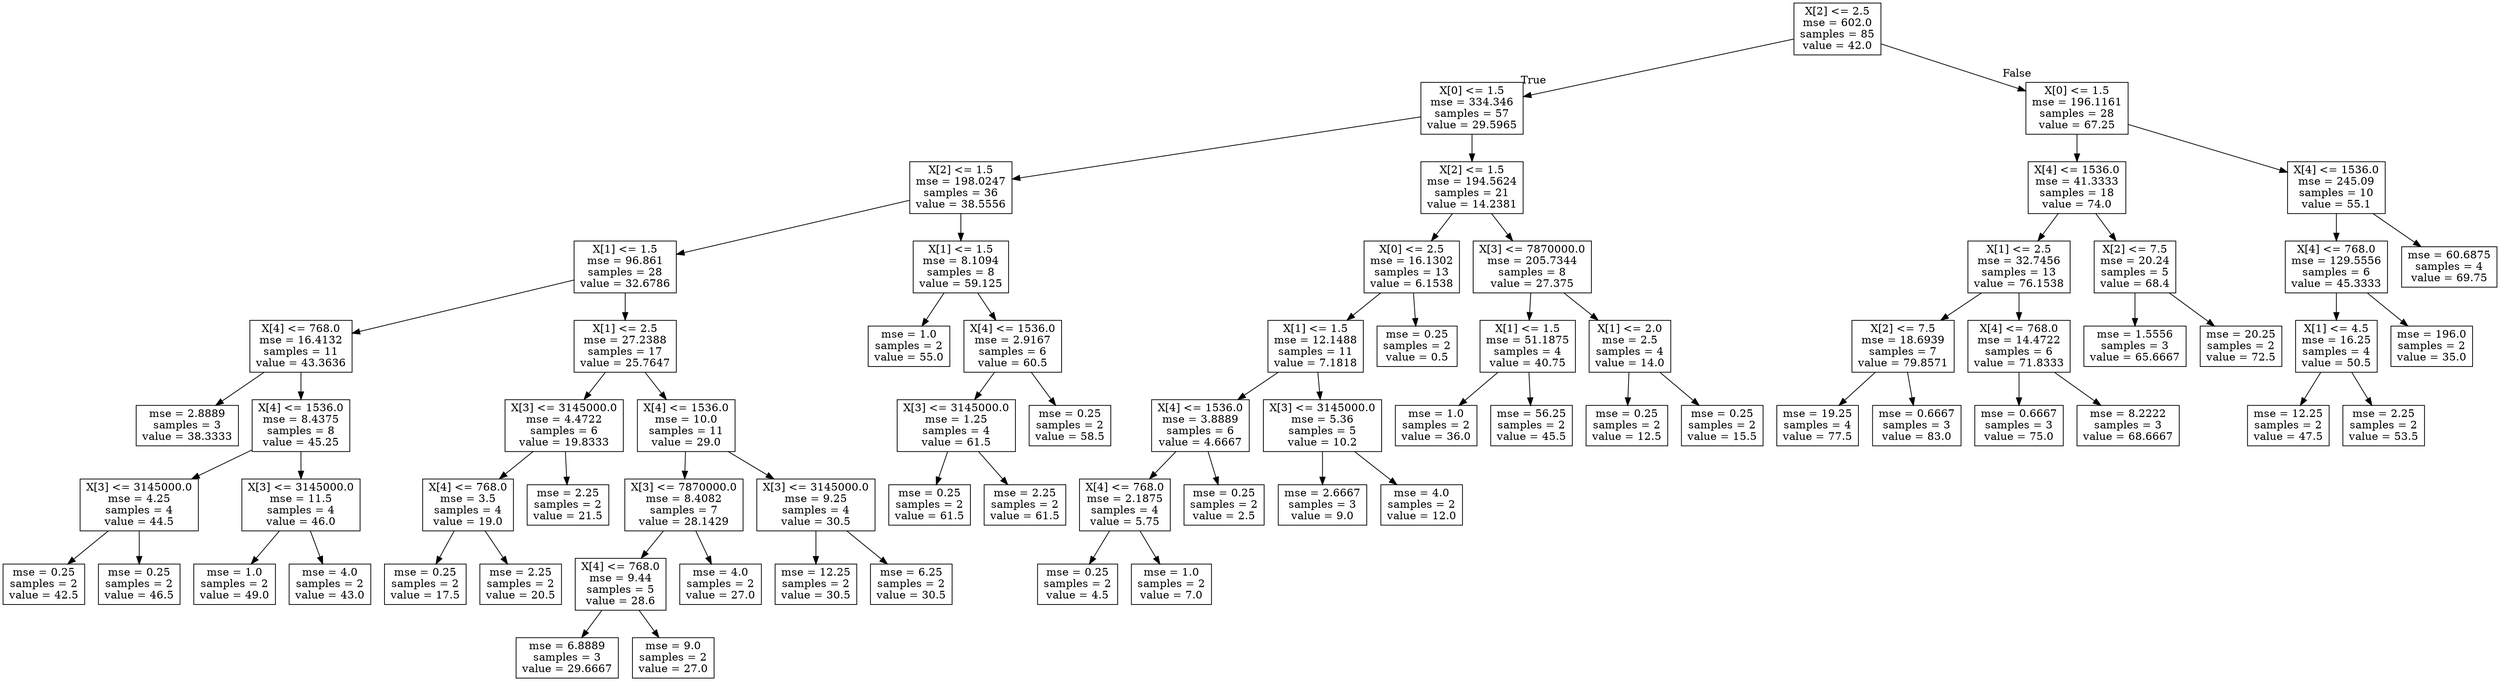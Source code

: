 digraph Tree {
node [shape=box] ;
0 [label="X[2] <= 2.5\nmse = 602.0\nsamples = 85\nvalue = 42.0"] ;
1 [label="X[0] <= 1.5\nmse = 334.346\nsamples = 57\nvalue = 29.5965"] ;
0 -> 1 [labeldistance=2.5, labelangle=45, headlabel="True"] ;
2 [label="X[2] <= 1.5\nmse = 198.0247\nsamples = 36\nvalue = 38.5556"] ;
1 -> 2 ;
3 [label="X[1] <= 1.5\nmse = 96.861\nsamples = 28\nvalue = 32.6786"] ;
2 -> 3 ;
4 [label="X[4] <= 768.0\nmse = 16.4132\nsamples = 11\nvalue = 43.3636"] ;
3 -> 4 ;
5 [label="mse = 2.8889\nsamples = 3\nvalue = 38.3333"] ;
4 -> 5 ;
6 [label="X[4] <= 1536.0\nmse = 8.4375\nsamples = 8\nvalue = 45.25"] ;
4 -> 6 ;
7 [label="X[3] <= 3145000.0\nmse = 4.25\nsamples = 4\nvalue = 44.5"] ;
6 -> 7 ;
8 [label="mse = 0.25\nsamples = 2\nvalue = 42.5"] ;
7 -> 8 ;
9 [label="mse = 0.25\nsamples = 2\nvalue = 46.5"] ;
7 -> 9 ;
10 [label="X[3] <= 3145000.0\nmse = 11.5\nsamples = 4\nvalue = 46.0"] ;
6 -> 10 ;
11 [label="mse = 1.0\nsamples = 2\nvalue = 49.0"] ;
10 -> 11 ;
12 [label="mse = 4.0\nsamples = 2\nvalue = 43.0"] ;
10 -> 12 ;
13 [label="X[1] <= 2.5\nmse = 27.2388\nsamples = 17\nvalue = 25.7647"] ;
3 -> 13 ;
14 [label="X[3] <= 3145000.0\nmse = 4.4722\nsamples = 6\nvalue = 19.8333"] ;
13 -> 14 ;
15 [label="X[4] <= 768.0\nmse = 3.5\nsamples = 4\nvalue = 19.0"] ;
14 -> 15 ;
16 [label="mse = 0.25\nsamples = 2\nvalue = 17.5"] ;
15 -> 16 ;
17 [label="mse = 2.25\nsamples = 2\nvalue = 20.5"] ;
15 -> 17 ;
18 [label="mse = 2.25\nsamples = 2\nvalue = 21.5"] ;
14 -> 18 ;
19 [label="X[4] <= 1536.0\nmse = 10.0\nsamples = 11\nvalue = 29.0"] ;
13 -> 19 ;
20 [label="X[3] <= 7870000.0\nmse = 8.4082\nsamples = 7\nvalue = 28.1429"] ;
19 -> 20 ;
21 [label="X[4] <= 768.0\nmse = 9.44\nsamples = 5\nvalue = 28.6"] ;
20 -> 21 ;
22 [label="mse = 6.8889\nsamples = 3\nvalue = 29.6667"] ;
21 -> 22 ;
23 [label="mse = 9.0\nsamples = 2\nvalue = 27.0"] ;
21 -> 23 ;
24 [label="mse = 4.0\nsamples = 2\nvalue = 27.0"] ;
20 -> 24 ;
25 [label="X[3] <= 3145000.0\nmse = 9.25\nsamples = 4\nvalue = 30.5"] ;
19 -> 25 ;
26 [label="mse = 12.25\nsamples = 2\nvalue = 30.5"] ;
25 -> 26 ;
27 [label="mse = 6.25\nsamples = 2\nvalue = 30.5"] ;
25 -> 27 ;
28 [label="X[1] <= 1.5\nmse = 8.1094\nsamples = 8\nvalue = 59.125"] ;
2 -> 28 ;
29 [label="mse = 1.0\nsamples = 2\nvalue = 55.0"] ;
28 -> 29 ;
30 [label="X[4] <= 1536.0\nmse = 2.9167\nsamples = 6\nvalue = 60.5"] ;
28 -> 30 ;
31 [label="X[3] <= 3145000.0\nmse = 1.25\nsamples = 4\nvalue = 61.5"] ;
30 -> 31 ;
32 [label="mse = 0.25\nsamples = 2\nvalue = 61.5"] ;
31 -> 32 ;
33 [label="mse = 2.25\nsamples = 2\nvalue = 61.5"] ;
31 -> 33 ;
34 [label="mse = 0.25\nsamples = 2\nvalue = 58.5"] ;
30 -> 34 ;
35 [label="X[2] <= 1.5\nmse = 194.5624\nsamples = 21\nvalue = 14.2381"] ;
1 -> 35 ;
36 [label="X[0] <= 2.5\nmse = 16.1302\nsamples = 13\nvalue = 6.1538"] ;
35 -> 36 ;
37 [label="X[1] <= 1.5\nmse = 12.1488\nsamples = 11\nvalue = 7.1818"] ;
36 -> 37 ;
38 [label="X[4] <= 1536.0\nmse = 3.8889\nsamples = 6\nvalue = 4.6667"] ;
37 -> 38 ;
39 [label="X[4] <= 768.0\nmse = 2.1875\nsamples = 4\nvalue = 5.75"] ;
38 -> 39 ;
40 [label="mse = 0.25\nsamples = 2\nvalue = 4.5"] ;
39 -> 40 ;
41 [label="mse = 1.0\nsamples = 2\nvalue = 7.0"] ;
39 -> 41 ;
42 [label="mse = 0.25\nsamples = 2\nvalue = 2.5"] ;
38 -> 42 ;
43 [label="X[3] <= 3145000.0\nmse = 5.36\nsamples = 5\nvalue = 10.2"] ;
37 -> 43 ;
44 [label="mse = 2.6667\nsamples = 3\nvalue = 9.0"] ;
43 -> 44 ;
45 [label="mse = 4.0\nsamples = 2\nvalue = 12.0"] ;
43 -> 45 ;
46 [label="mse = 0.25\nsamples = 2\nvalue = 0.5"] ;
36 -> 46 ;
47 [label="X[3] <= 7870000.0\nmse = 205.7344\nsamples = 8\nvalue = 27.375"] ;
35 -> 47 ;
48 [label="X[1] <= 1.5\nmse = 51.1875\nsamples = 4\nvalue = 40.75"] ;
47 -> 48 ;
49 [label="mse = 1.0\nsamples = 2\nvalue = 36.0"] ;
48 -> 49 ;
50 [label="mse = 56.25\nsamples = 2\nvalue = 45.5"] ;
48 -> 50 ;
51 [label="X[1] <= 2.0\nmse = 2.5\nsamples = 4\nvalue = 14.0"] ;
47 -> 51 ;
52 [label="mse = 0.25\nsamples = 2\nvalue = 12.5"] ;
51 -> 52 ;
53 [label="mse = 0.25\nsamples = 2\nvalue = 15.5"] ;
51 -> 53 ;
54 [label="X[0] <= 1.5\nmse = 196.1161\nsamples = 28\nvalue = 67.25"] ;
0 -> 54 [labeldistance=2.5, labelangle=-45, headlabel="False"] ;
55 [label="X[4] <= 1536.0\nmse = 41.3333\nsamples = 18\nvalue = 74.0"] ;
54 -> 55 ;
56 [label="X[1] <= 2.5\nmse = 32.7456\nsamples = 13\nvalue = 76.1538"] ;
55 -> 56 ;
57 [label="X[2] <= 7.5\nmse = 18.6939\nsamples = 7\nvalue = 79.8571"] ;
56 -> 57 ;
58 [label="mse = 19.25\nsamples = 4\nvalue = 77.5"] ;
57 -> 58 ;
59 [label="mse = 0.6667\nsamples = 3\nvalue = 83.0"] ;
57 -> 59 ;
60 [label="X[4] <= 768.0\nmse = 14.4722\nsamples = 6\nvalue = 71.8333"] ;
56 -> 60 ;
61 [label="mse = 0.6667\nsamples = 3\nvalue = 75.0"] ;
60 -> 61 ;
62 [label="mse = 8.2222\nsamples = 3\nvalue = 68.6667"] ;
60 -> 62 ;
63 [label="X[2] <= 7.5\nmse = 20.24\nsamples = 5\nvalue = 68.4"] ;
55 -> 63 ;
64 [label="mse = 1.5556\nsamples = 3\nvalue = 65.6667"] ;
63 -> 64 ;
65 [label="mse = 20.25\nsamples = 2\nvalue = 72.5"] ;
63 -> 65 ;
66 [label="X[4] <= 1536.0\nmse = 245.09\nsamples = 10\nvalue = 55.1"] ;
54 -> 66 ;
67 [label="X[4] <= 768.0\nmse = 129.5556\nsamples = 6\nvalue = 45.3333"] ;
66 -> 67 ;
68 [label="X[1] <= 4.5\nmse = 16.25\nsamples = 4\nvalue = 50.5"] ;
67 -> 68 ;
69 [label="mse = 12.25\nsamples = 2\nvalue = 47.5"] ;
68 -> 69 ;
70 [label="mse = 2.25\nsamples = 2\nvalue = 53.5"] ;
68 -> 70 ;
71 [label="mse = 196.0\nsamples = 2\nvalue = 35.0"] ;
67 -> 71 ;
72 [label="mse = 60.6875\nsamples = 4\nvalue = 69.75"] ;
66 -> 72 ;
}